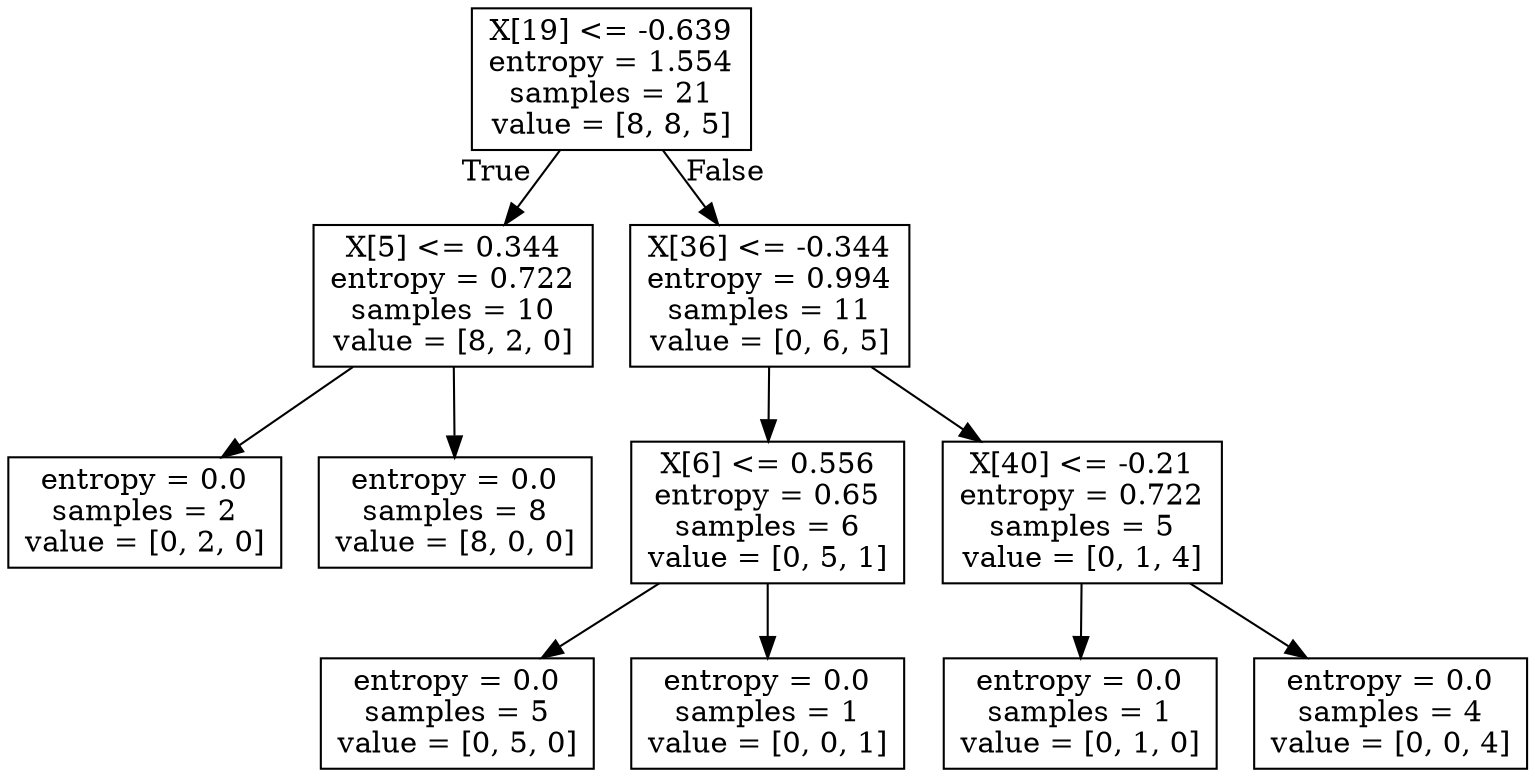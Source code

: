 digraph Tree {
node [shape=box] ;
0 [label="X[19] <= -0.639\nentropy = 1.554\nsamples = 21\nvalue = [8, 8, 5]"] ;
1 [label="X[5] <= 0.344\nentropy = 0.722\nsamples = 10\nvalue = [8, 2, 0]"] ;
0 -> 1 [labeldistance=2.5, labelangle=45, headlabel="True"] ;
2 [label="entropy = 0.0\nsamples = 2\nvalue = [0, 2, 0]"] ;
1 -> 2 ;
3 [label="entropy = 0.0\nsamples = 8\nvalue = [8, 0, 0]"] ;
1 -> 3 ;
4 [label="X[36] <= -0.344\nentropy = 0.994\nsamples = 11\nvalue = [0, 6, 5]"] ;
0 -> 4 [labeldistance=2.5, labelangle=-45, headlabel="False"] ;
5 [label="X[6] <= 0.556\nentropy = 0.65\nsamples = 6\nvalue = [0, 5, 1]"] ;
4 -> 5 ;
6 [label="entropy = 0.0\nsamples = 5\nvalue = [0, 5, 0]"] ;
5 -> 6 ;
7 [label="entropy = 0.0\nsamples = 1\nvalue = [0, 0, 1]"] ;
5 -> 7 ;
8 [label="X[40] <= -0.21\nentropy = 0.722\nsamples = 5\nvalue = [0, 1, 4]"] ;
4 -> 8 ;
9 [label="entropy = 0.0\nsamples = 1\nvalue = [0, 1, 0]"] ;
8 -> 9 ;
10 [label="entropy = 0.0\nsamples = 4\nvalue = [0, 0, 4]"] ;
8 -> 10 ;
}